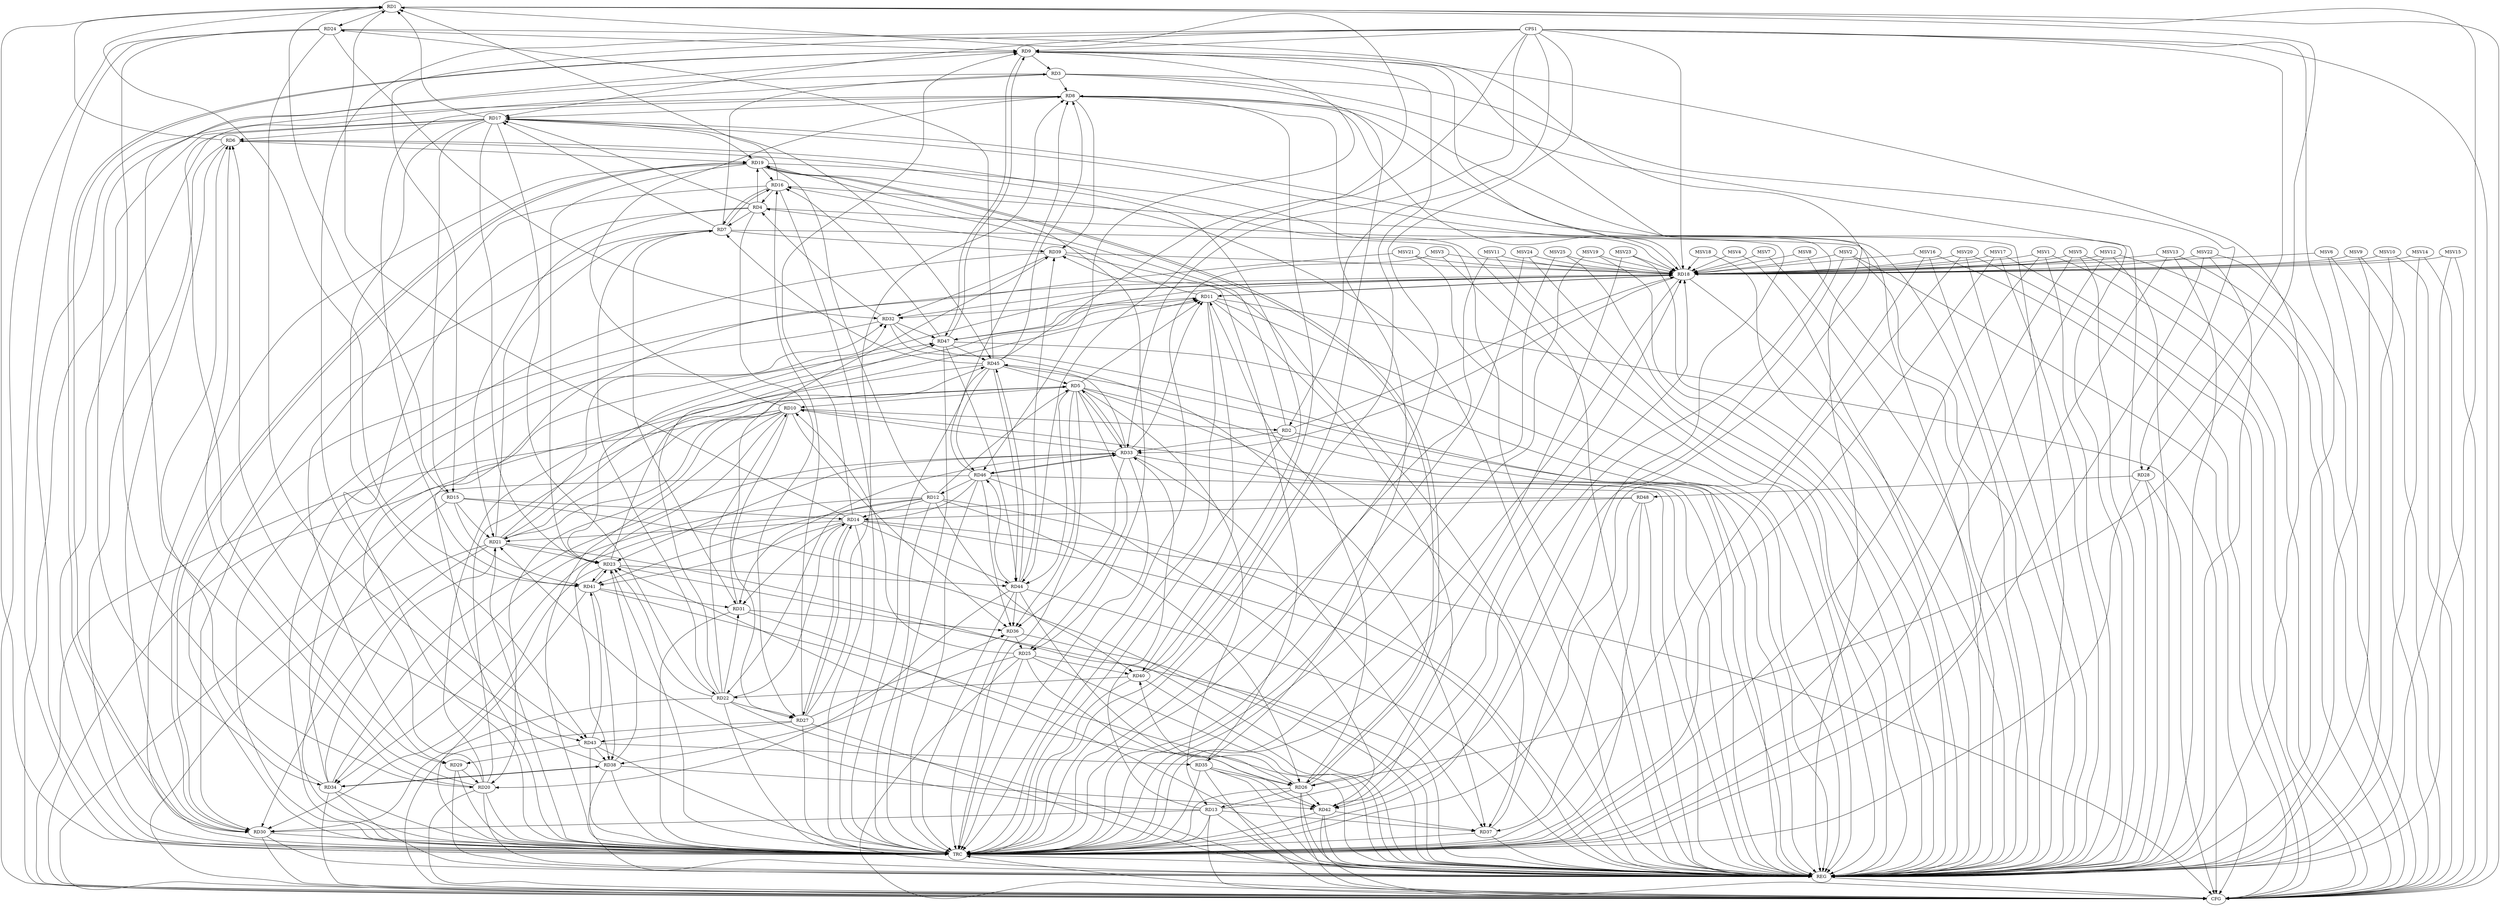 strict digraph G {
  RD1 [ label="RD1" ];
  RD2 [ label="RD2" ];
  RD3 [ label="RD3" ];
  RD4 [ label="RD4" ];
  RD5 [ label="RD5" ];
  RD6 [ label="RD6" ];
  RD7 [ label="RD7" ];
  RD8 [ label="RD8" ];
  RD9 [ label="RD9" ];
  RD10 [ label="RD10" ];
  RD11 [ label="RD11" ];
  RD12 [ label="RD12" ];
  RD13 [ label="RD13" ];
  RD14 [ label="RD14" ];
  RD15 [ label="RD15" ];
  RD16 [ label="RD16" ];
  RD17 [ label="RD17" ];
  RD18 [ label="RD18" ];
  RD19 [ label="RD19" ];
  RD20 [ label="RD20" ];
  RD21 [ label="RD21" ];
  RD22 [ label="RD22" ];
  RD23 [ label="RD23" ];
  RD24 [ label="RD24" ];
  RD25 [ label="RD25" ];
  RD26 [ label="RD26" ];
  RD27 [ label="RD27" ];
  RD28 [ label="RD28" ];
  RD29 [ label="RD29" ];
  RD30 [ label="RD30" ];
  RD31 [ label="RD31" ];
  RD32 [ label="RD32" ];
  RD33 [ label="RD33" ];
  RD34 [ label="RD34" ];
  RD35 [ label="RD35" ];
  RD36 [ label="RD36" ];
  RD37 [ label="RD37" ];
  RD38 [ label="RD38" ];
  RD39 [ label="RD39" ];
  RD40 [ label="RD40" ];
  RD41 [ label="RD41" ];
  RD42 [ label="RD42" ];
  RD43 [ label="RD43" ];
  RD44 [ label="RD44" ];
  RD45 [ label="RD45" ];
  RD46 [ label="RD46" ];
  RD47 [ label="RD47" ];
  RD48 [ label="RD48" ];
  CPS1 [ label="CPS1" ];
  REG [ label="REG" ];
  CFG [ label="CFG" ];
  TRC [ label="TRC" ];
  MSV1 [ label="MSV1" ];
  MSV2 [ label="MSV2" ];
  MSV3 [ label="MSV3" ];
  MSV4 [ label="MSV4" ];
  MSV5 [ label="MSV5" ];
  MSV6 [ label="MSV6" ];
  MSV7 [ label="MSV7" ];
  MSV8 [ label="MSV8" ];
  MSV9 [ label="MSV9" ];
  MSV10 [ label="MSV10" ];
  MSV11 [ label="MSV11" ];
  MSV12 [ label="MSV12" ];
  MSV13 [ label="MSV13" ];
  MSV14 [ label="MSV14" ];
  MSV15 [ label="MSV15" ];
  MSV16 [ label="MSV16" ];
  MSV17 [ label="MSV17" ];
  MSV18 [ label="MSV18" ];
  MSV19 [ label="MSV19" ];
  MSV20 [ label="MSV20" ];
  MSV21 [ label="MSV21" ];
  MSV22 [ label="MSV22" ];
  MSV23 [ label="MSV23" ];
  MSV24 [ label="MSV24" ];
  MSV25 [ label="MSV25" ];
  RD6 -> RD1;
  RD14 -> RD1;
  RD15 -> RD1;
  RD16 -> RD1;
  RD17 -> RD1;
  RD1 -> RD24;
  RD1 -> RD26;
  RD41 -> RD1;
  RD45 -> RD1;
  RD10 -> RD2;
  RD2 -> RD16;
  RD2 -> RD18;
  RD2 -> RD33;
  RD7 -> RD3;
  RD3 -> RD8;
  RD9 -> RD3;
  RD3 -> RD28;
  RD3 -> RD29;
  RD3 -> RD34;
  RD4 -> RD7;
  RD11 -> RD4;
  RD16 -> RD4;
  RD4 -> RD17;
  RD4 -> RD19;
  RD4 -> RD21;
  RD4 -> RD27;
  RD32 -> RD4;
  RD5 -> RD10;
  RD5 -> RD11;
  RD12 -> RD5;
  RD5 -> RD13;
  RD20 -> RD5;
  RD21 -> RD5;
  RD5 -> RD25;
  RD5 -> RD33;
  RD33 -> RD5;
  RD5 -> RD36;
  RD5 -> RD37;
  RD5 -> RD44;
  RD45 -> RD5;
  RD17 -> RD6;
  RD6 -> RD19;
  RD20 -> RD6;
  RD6 -> RD30;
  RD34 -> RD6;
  RD38 -> RD6;
  RD40 -> RD6;
  RD7 -> RD16;
  RD16 -> RD7;
  RD7 -> RD17;
  RD21 -> RD7;
  RD22 -> RD7;
  RD7 -> RD31;
  RD7 -> RD39;
  RD45 -> RD7;
  RD10 -> RD8;
  RD8 -> RD17;
  RD8 -> RD18;
  RD27 -> RD8;
  RD8 -> RD35;
  RD8 -> RD39;
  RD40 -> RD8;
  RD8 -> RD41;
  RD8 -> RD42;
  RD45 -> RD8;
  RD46 -> RD8;
  RD14 -> RD9;
  RD18 -> RD9;
  RD20 -> RD9;
  RD24 -> RD9;
  RD9 -> RD30;
  RD30 -> RD9;
  RD9 -> RD42;
  RD9 -> RD46;
  RD9 -> RD47;
  RD47 -> RD9;
  RD10 -> RD20;
  RD10 -> RD21;
  RD22 -> RD10;
  RD25 -> RD10;
  RD10 -> RD27;
  RD33 -> RD10;
  RD10 -> RD36;
  RD10 -> RD38;
  RD11 -> RD18;
  RD18 -> RD11;
  RD20 -> RD11;
  RD21 -> RD11;
  RD26 -> RD11;
  RD11 -> RD32;
  RD33 -> RD11;
  RD11 -> RD40;
  RD11 -> RD42;
  RD47 -> RD11;
  RD12 -> RD14;
  RD12 -> RD19;
  RD12 -> RD22;
  RD12 -> RD26;
  RD12 -> RD34;
  RD12 -> RD40;
  RD12 -> RD41;
  RD46 -> RD12;
  RD13 -> RD18;
  RD13 -> RD21;
  RD26 -> RD13;
  RD13 -> RD30;
  RD13 -> RD33;
  RD13 -> RD37;
  RD15 -> RD14;
  RD14 -> RD21;
  RD22 -> RD14;
  RD14 -> RD27;
  RD27 -> RD14;
  RD14 -> RD31;
  RD14 -> RD41;
  RD14 -> RD44;
  RD46 -> RD14;
  RD48 -> RD14;
  RD17 -> RD15;
  RD15 -> RD21;
  RD15 -> RD41;
  RD19 -> RD16;
  RD27 -> RD16;
  RD16 -> RD29;
  RD47 -> RD16;
  RD17 -> RD19;
  RD17 -> RD22;
  RD17 -> RD23;
  RD37 -> RD17;
  RD17 -> RD43;
  RD17 -> RD45;
  RD19 -> RD18;
  RD23 -> RD18;
  RD26 -> RD18;
  RD18 -> RD30;
  RD32 -> RD18;
  RD18 -> RD33;
  RD39 -> RD18;
  RD18 -> RD47;
  RD19 -> RD23;
  RD19 -> RD25;
  RD19 -> RD26;
  RD26 -> RD19;
  RD19 -> RD30;
  RD30 -> RD19;
  RD24 -> RD20;
  RD29 -> RD20;
  RD44 -> RD20;
  RD20 -> RD47;
  RD21 -> RD23;
  RD21 -> RD30;
  RD21 -> RD32;
  RD34 -> RD21;
  RD22 -> RD23;
  RD22 -> RD27;
  RD22 -> RD30;
  RD22 -> RD31;
  RD40 -> RD22;
  RD22 -> RD47;
  RD26 -> RD23;
  RD23 -> RD30;
  RD33 -> RD23;
  RD38 -> RD23;
  RD23 -> RD41;
  RD41 -> RD23;
  RD23 -> RD44;
  RD23 -> RD45;
  RD24 -> RD32;
  RD24 -> RD43;
  RD45 -> RD24;
  RD36 -> RD25;
  RD25 -> RD38;
  RD25 -> RD40;
  RD25 -> RD42;
  RD35 -> RD26;
  RD26 -> RD40;
  RD26 -> RD42;
  RD44 -> RD26;
  RD27 -> RD36;
  RD27 -> RD43;
  RD28 -> RD48;
  RD43 -> RD29;
  RD33 -> RD31;
  RD31 -> RD36;
  RD31 -> RD39;
  RD41 -> RD31;
  RD34 -> RD32;
  RD32 -> RD37;
  RD39 -> RD32;
  RD32 -> RD47;
  RD34 -> RD33;
  RD33 -> RD36;
  RD33 -> RD37;
  RD33 -> RD45;
  RD33 -> RD46;
  RD46 -> RD33;
  RD34 -> RD38;
  RD38 -> RD34;
  RD48 -> RD34;
  RD35 -> RD39;
  RD35 -> RD42;
  RD43 -> RD35;
  RD44 -> RD36;
  RD46 -> RD36;
  RD42 -> RD37;
  RD48 -> RD37;
  RD41 -> RD38;
  RD38 -> RD42;
  RD43 -> RD38;
  RD44 -> RD39;
  RD43 -> RD41;
  RD46 -> RD42;
  RD44 -> RD45;
  RD45 -> RD44;
  RD44 -> RD46;
  RD47 -> RD44;
  RD45 -> RD46;
  RD47 -> RD45;
  CPS1 -> RD43;
  CPS1 -> RD44;
  CPS1 -> RD15;
  CPS1 -> RD18;
  CPS1 -> RD28;
  CPS1 -> RD2;
  CPS1 -> RD17;
  CPS1 -> RD9;
  CPS1 -> RD33;
  RD1 -> REG;
  RD2 -> REG;
  RD3 -> REG;
  RD4 -> REG;
  RD5 -> REG;
  RD6 -> REG;
  RD7 -> REG;
  RD8 -> REG;
  RD9 -> REG;
  RD10 -> REG;
  RD11 -> REG;
  RD12 -> REG;
  RD13 -> REG;
  RD14 -> REG;
  RD15 -> REG;
  RD16 -> REG;
  RD17 -> REG;
  RD18 -> REG;
  RD19 -> REG;
  RD20 -> REG;
  RD21 -> REG;
  RD22 -> REG;
  RD23 -> REG;
  RD24 -> REG;
  RD25 -> REG;
  RD26 -> REG;
  RD27 -> REG;
  RD28 -> REG;
  RD29 -> REG;
  RD30 -> REG;
  RD31 -> REG;
  RD32 -> REG;
  RD33 -> REG;
  RD34 -> REG;
  RD35 -> REG;
  RD36 -> REG;
  RD37 -> REG;
  RD38 -> REG;
  RD39 -> REG;
  RD40 -> REG;
  RD41 -> REG;
  RD42 -> REG;
  RD43 -> REG;
  RD44 -> REG;
  RD45 -> REG;
  RD46 -> REG;
  RD47 -> REG;
  RD48 -> REG;
  CPS1 -> REG;
  RD26 -> CFG;
  RD35 -> CFG;
  RD27 -> CFG;
  RD20 -> CFG;
  RD11 -> CFG;
  CPS1 -> CFG;
  RD46 -> CFG;
  RD30 -> CFG;
  RD28 -> CFG;
  RD42 -> CFG;
  RD10 -> CFG;
  RD13 -> CFG;
  RD1 -> CFG;
  RD17 -> CFG;
  RD34 -> CFG;
  RD25 -> CFG;
  RD21 -> CFG;
  RD14 -> CFG;
  RD45 -> CFG;
  RD24 -> CFG;
  REG -> CFG;
  RD1 -> TRC;
  RD2 -> TRC;
  RD3 -> TRC;
  RD4 -> TRC;
  RD5 -> TRC;
  RD6 -> TRC;
  RD7 -> TRC;
  RD8 -> TRC;
  RD9 -> TRC;
  RD10 -> TRC;
  RD11 -> TRC;
  RD12 -> TRC;
  RD13 -> TRC;
  RD14 -> TRC;
  RD15 -> TRC;
  RD16 -> TRC;
  RD17 -> TRC;
  RD18 -> TRC;
  RD19 -> TRC;
  RD20 -> TRC;
  RD21 -> TRC;
  RD22 -> TRC;
  RD23 -> TRC;
  RD24 -> TRC;
  RD25 -> TRC;
  RD26 -> TRC;
  RD27 -> TRC;
  RD28 -> TRC;
  RD29 -> TRC;
  RD30 -> TRC;
  RD31 -> TRC;
  RD32 -> TRC;
  RD33 -> TRC;
  RD34 -> TRC;
  RD35 -> TRC;
  RD36 -> TRC;
  RD37 -> TRC;
  RD38 -> TRC;
  RD39 -> TRC;
  RD40 -> TRC;
  RD41 -> TRC;
  RD42 -> TRC;
  RD43 -> TRC;
  RD44 -> TRC;
  RD45 -> TRC;
  RD46 -> TRC;
  RD47 -> TRC;
  RD48 -> TRC;
  CPS1 -> TRC;
  CFG -> TRC;
  TRC -> REG;
  MSV1 -> RD18;
  MSV2 -> RD18;
  MSV3 -> RD18;
  MSV4 -> RD18;
  MSV5 -> RD18;
  MSV6 -> RD18;
  MSV1 -> REG;
  MSV1 -> TRC;
  MSV1 -> CFG;
  MSV2 -> REG;
  MSV2 -> TRC;
  MSV2 -> CFG;
  MSV3 -> REG;
  MSV3 -> TRC;
  MSV4 -> REG;
  MSV5 -> REG;
  MSV5 -> TRC;
  MSV5 -> CFG;
  MSV6 -> REG;
  MSV6 -> CFG;
  MSV7 -> RD18;
  MSV8 -> RD18;
  MSV7 -> REG;
  MSV8 -> REG;
  MSV9 -> RD18;
  MSV10 -> RD18;
  MSV9 -> REG;
  MSV9 -> CFG;
  MSV10 -> REG;
  MSV10 -> CFG;
  MSV11 -> RD18;
  MSV11 -> REG;
  MSV11 -> TRC;
  MSV12 -> RD18;
  MSV12 -> REG;
  MSV12 -> TRC;
  MSV12 -> CFG;
  MSV13 -> RD18;
  MSV13 -> REG;
  MSV13 -> TRC;
  MSV13 -> CFG;
  MSV14 -> RD18;
  MSV14 -> REG;
  MSV14 -> CFG;
  MSV15 -> RD18;
  MSV16 -> RD18;
  MSV15 -> REG;
  MSV15 -> CFG;
  MSV16 -> REG;
  MSV16 -> TRC;
  MSV16 -> CFG;
  MSV17 -> RD18;
  MSV18 -> RD18;
  MSV17 -> REG;
  MSV17 -> TRC;
  MSV17 -> CFG;
  MSV18 -> REG;
  MSV19 -> RD18;
  MSV19 -> REG;
  MSV19 -> TRC;
  MSV20 -> RD18;
  MSV21 -> RD18;
  MSV20 -> REG;
  MSV20 -> TRC;
  MSV20 -> CFG;
  MSV21 -> REG;
  MSV21 -> TRC;
  MSV22 -> RD18;
  MSV23 -> RD18;
  MSV22 -> REG;
  MSV22 -> TRC;
  MSV22 -> CFG;
  MSV23 -> REG;
  MSV23 -> TRC;
  MSV24 -> RD18;
  MSV24 -> REG;
  MSV24 -> TRC;
  MSV25 -> RD18;
  MSV25 -> REG;
  MSV25 -> TRC;
}
